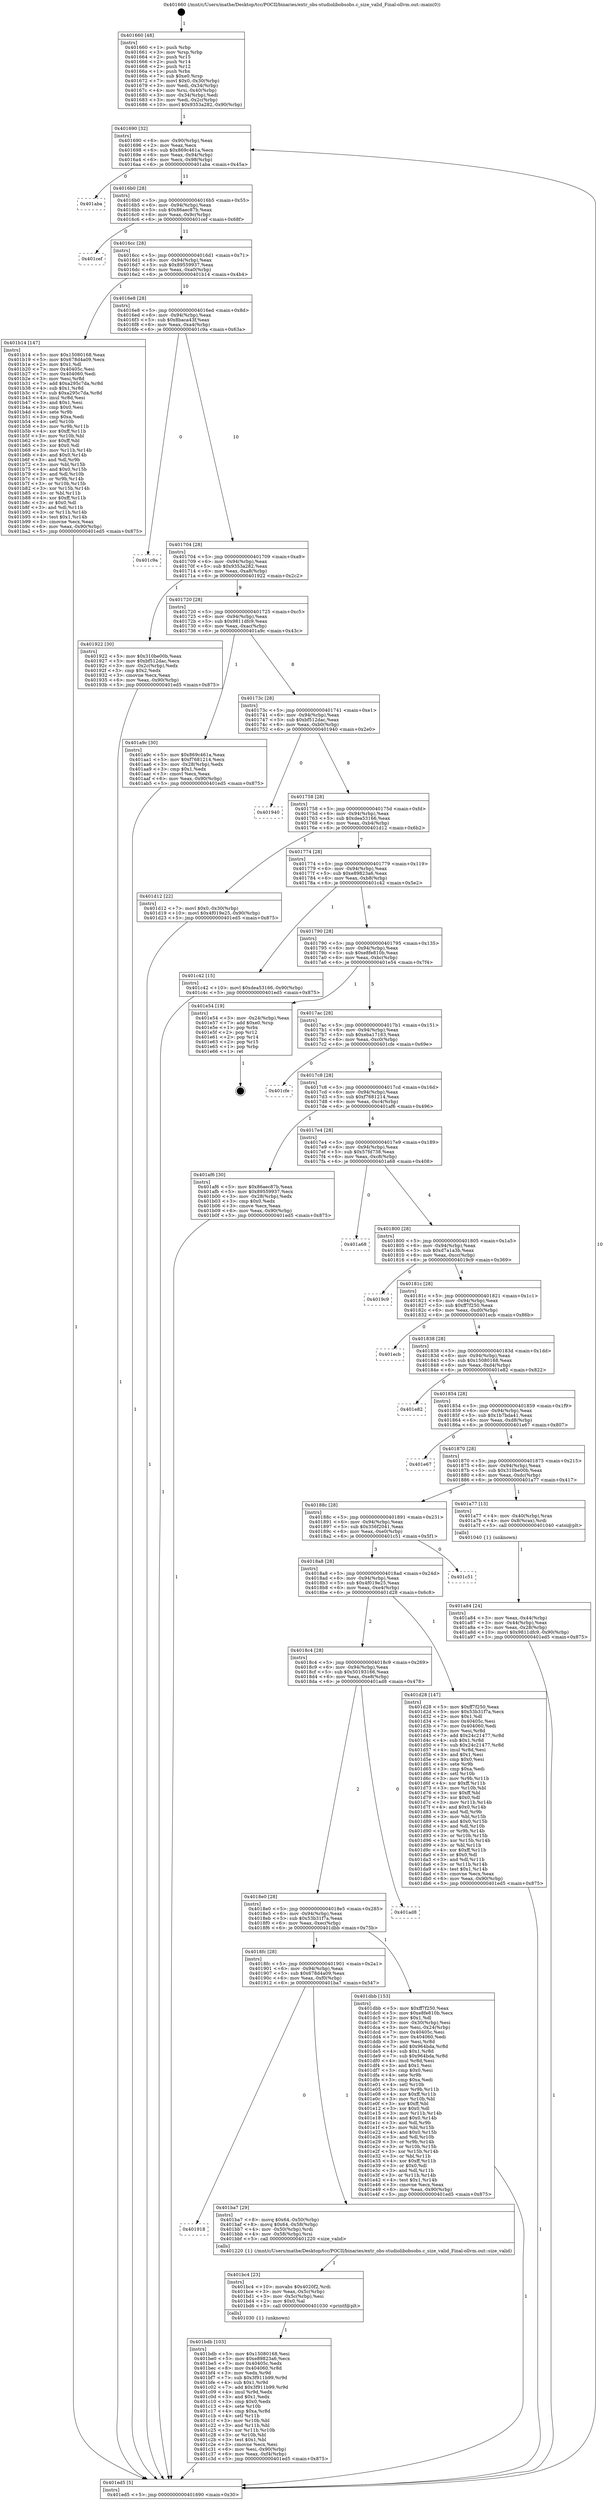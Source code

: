 digraph "0x401660" {
  label = "0x401660 (/mnt/c/Users/mathe/Desktop/tcc/POCII/binaries/extr_obs-studiolibobsobs.c_size_valid_Final-ollvm.out::main(0))"
  labelloc = "t"
  node[shape=record]

  Entry [label="",width=0.3,height=0.3,shape=circle,fillcolor=black,style=filled]
  "0x401690" [label="{
     0x401690 [32]\l
     | [instrs]\l
     &nbsp;&nbsp;0x401690 \<+6\>: mov -0x90(%rbp),%eax\l
     &nbsp;&nbsp;0x401696 \<+2\>: mov %eax,%ecx\l
     &nbsp;&nbsp;0x401698 \<+6\>: sub $0x869c461a,%ecx\l
     &nbsp;&nbsp;0x40169e \<+6\>: mov %eax,-0x94(%rbp)\l
     &nbsp;&nbsp;0x4016a4 \<+6\>: mov %ecx,-0x98(%rbp)\l
     &nbsp;&nbsp;0x4016aa \<+6\>: je 0000000000401aba \<main+0x45a\>\l
  }"]
  "0x401aba" [label="{
     0x401aba\l
  }", style=dashed]
  "0x4016b0" [label="{
     0x4016b0 [28]\l
     | [instrs]\l
     &nbsp;&nbsp;0x4016b0 \<+5\>: jmp 00000000004016b5 \<main+0x55\>\l
     &nbsp;&nbsp;0x4016b5 \<+6\>: mov -0x94(%rbp),%eax\l
     &nbsp;&nbsp;0x4016bb \<+5\>: sub $0x86aec87b,%eax\l
     &nbsp;&nbsp;0x4016c0 \<+6\>: mov %eax,-0x9c(%rbp)\l
     &nbsp;&nbsp;0x4016c6 \<+6\>: je 0000000000401cef \<main+0x68f\>\l
  }"]
  Exit [label="",width=0.3,height=0.3,shape=circle,fillcolor=black,style=filled,peripheries=2]
  "0x401cef" [label="{
     0x401cef\l
  }", style=dashed]
  "0x4016cc" [label="{
     0x4016cc [28]\l
     | [instrs]\l
     &nbsp;&nbsp;0x4016cc \<+5\>: jmp 00000000004016d1 \<main+0x71\>\l
     &nbsp;&nbsp;0x4016d1 \<+6\>: mov -0x94(%rbp),%eax\l
     &nbsp;&nbsp;0x4016d7 \<+5\>: sub $0x89559937,%eax\l
     &nbsp;&nbsp;0x4016dc \<+6\>: mov %eax,-0xa0(%rbp)\l
     &nbsp;&nbsp;0x4016e2 \<+6\>: je 0000000000401b14 \<main+0x4b4\>\l
  }"]
  "0x401bdb" [label="{
     0x401bdb [103]\l
     | [instrs]\l
     &nbsp;&nbsp;0x401bdb \<+5\>: mov $0x15080168,%esi\l
     &nbsp;&nbsp;0x401be0 \<+5\>: mov $0xe89823a6,%ecx\l
     &nbsp;&nbsp;0x401be5 \<+7\>: mov 0x40405c,%edx\l
     &nbsp;&nbsp;0x401bec \<+8\>: mov 0x404060,%r8d\l
     &nbsp;&nbsp;0x401bf4 \<+3\>: mov %edx,%r9d\l
     &nbsp;&nbsp;0x401bf7 \<+7\>: sub $0x3f911b99,%r9d\l
     &nbsp;&nbsp;0x401bfe \<+4\>: sub $0x1,%r9d\l
     &nbsp;&nbsp;0x401c02 \<+7\>: add $0x3f911b99,%r9d\l
     &nbsp;&nbsp;0x401c09 \<+4\>: imul %r9d,%edx\l
     &nbsp;&nbsp;0x401c0d \<+3\>: and $0x1,%edx\l
     &nbsp;&nbsp;0x401c10 \<+3\>: cmp $0x0,%edx\l
     &nbsp;&nbsp;0x401c13 \<+4\>: sete %r10b\l
     &nbsp;&nbsp;0x401c17 \<+4\>: cmp $0xa,%r8d\l
     &nbsp;&nbsp;0x401c1b \<+4\>: setl %r11b\l
     &nbsp;&nbsp;0x401c1f \<+3\>: mov %r10b,%bl\l
     &nbsp;&nbsp;0x401c22 \<+3\>: and %r11b,%bl\l
     &nbsp;&nbsp;0x401c25 \<+3\>: xor %r11b,%r10b\l
     &nbsp;&nbsp;0x401c28 \<+3\>: or %r10b,%bl\l
     &nbsp;&nbsp;0x401c2b \<+3\>: test $0x1,%bl\l
     &nbsp;&nbsp;0x401c2e \<+3\>: cmovne %ecx,%esi\l
     &nbsp;&nbsp;0x401c31 \<+6\>: mov %esi,-0x90(%rbp)\l
     &nbsp;&nbsp;0x401c37 \<+6\>: mov %eax,-0xf4(%rbp)\l
     &nbsp;&nbsp;0x401c3d \<+5\>: jmp 0000000000401ed5 \<main+0x875\>\l
  }"]
  "0x401b14" [label="{
     0x401b14 [147]\l
     | [instrs]\l
     &nbsp;&nbsp;0x401b14 \<+5\>: mov $0x15080168,%eax\l
     &nbsp;&nbsp;0x401b19 \<+5\>: mov $0x678d4a09,%ecx\l
     &nbsp;&nbsp;0x401b1e \<+2\>: mov $0x1,%dl\l
     &nbsp;&nbsp;0x401b20 \<+7\>: mov 0x40405c,%esi\l
     &nbsp;&nbsp;0x401b27 \<+7\>: mov 0x404060,%edi\l
     &nbsp;&nbsp;0x401b2e \<+3\>: mov %esi,%r8d\l
     &nbsp;&nbsp;0x401b31 \<+7\>: add $0xa295c7da,%r8d\l
     &nbsp;&nbsp;0x401b38 \<+4\>: sub $0x1,%r8d\l
     &nbsp;&nbsp;0x401b3c \<+7\>: sub $0xa295c7da,%r8d\l
     &nbsp;&nbsp;0x401b43 \<+4\>: imul %r8d,%esi\l
     &nbsp;&nbsp;0x401b47 \<+3\>: and $0x1,%esi\l
     &nbsp;&nbsp;0x401b4a \<+3\>: cmp $0x0,%esi\l
     &nbsp;&nbsp;0x401b4d \<+4\>: sete %r9b\l
     &nbsp;&nbsp;0x401b51 \<+3\>: cmp $0xa,%edi\l
     &nbsp;&nbsp;0x401b54 \<+4\>: setl %r10b\l
     &nbsp;&nbsp;0x401b58 \<+3\>: mov %r9b,%r11b\l
     &nbsp;&nbsp;0x401b5b \<+4\>: xor $0xff,%r11b\l
     &nbsp;&nbsp;0x401b5f \<+3\>: mov %r10b,%bl\l
     &nbsp;&nbsp;0x401b62 \<+3\>: xor $0xff,%bl\l
     &nbsp;&nbsp;0x401b65 \<+3\>: xor $0x0,%dl\l
     &nbsp;&nbsp;0x401b68 \<+3\>: mov %r11b,%r14b\l
     &nbsp;&nbsp;0x401b6b \<+4\>: and $0x0,%r14b\l
     &nbsp;&nbsp;0x401b6f \<+3\>: and %dl,%r9b\l
     &nbsp;&nbsp;0x401b72 \<+3\>: mov %bl,%r15b\l
     &nbsp;&nbsp;0x401b75 \<+4\>: and $0x0,%r15b\l
     &nbsp;&nbsp;0x401b79 \<+3\>: and %dl,%r10b\l
     &nbsp;&nbsp;0x401b7c \<+3\>: or %r9b,%r14b\l
     &nbsp;&nbsp;0x401b7f \<+3\>: or %r10b,%r15b\l
     &nbsp;&nbsp;0x401b82 \<+3\>: xor %r15b,%r14b\l
     &nbsp;&nbsp;0x401b85 \<+3\>: or %bl,%r11b\l
     &nbsp;&nbsp;0x401b88 \<+4\>: xor $0xff,%r11b\l
     &nbsp;&nbsp;0x401b8c \<+3\>: or $0x0,%dl\l
     &nbsp;&nbsp;0x401b8f \<+3\>: and %dl,%r11b\l
     &nbsp;&nbsp;0x401b92 \<+3\>: or %r11b,%r14b\l
     &nbsp;&nbsp;0x401b95 \<+4\>: test $0x1,%r14b\l
     &nbsp;&nbsp;0x401b99 \<+3\>: cmovne %ecx,%eax\l
     &nbsp;&nbsp;0x401b9c \<+6\>: mov %eax,-0x90(%rbp)\l
     &nbsp;&nbsp;0x401ba2 \<+5\>: jmp 0000000000401ed5 \<main+0x875\>\l
  }"]
  "0x4016e8" [label="{
     0x4016e8 [28]\l
     | [instrs]\l
     &nbsp;&nbsp;0x4016e8 \<+5\>: jmp 00000000004016ed \<main+0x8d\>\l
     &nbsp;&nbsp;0x4016ed \<+6\>: mov -0x94(%rbp),%eax\l
     &nbsp;&nbsp;0x4016f3 \<+5\>: sub $0x8baca43f,%eax\l
     &nbsp;&nbsp;0x4016f8 \<+6\>: mov %eax,-0xa4(%rbp)\l
     &nbsp;&nbsp;0x4016fe \<+6\>: je 0000000000401c9a \<main+0x63a\>\l
  }"]
  "0x401bc4" [label="{
     0x401bc4 [23]\l
     | [instrs]\l
     &nbsp;&nbsp;0x401bc4 \<+10\>: movabs $0x4020f2,%rdi\l
     &nbsp;&nbsp;0x401bce \<+3\>: mov %eax,-0x5c(%rbp)\l
     &nbsp;&nbsp;0x401bd1 \<+3\>: mov -0x5c(%rbp),%esi\l
     &nbsp;&nbsp;0x401bd4 \<+2\>: mov $0x0,%al\l
     &nbsp;&nbsp;0x401bd6 \<+5\>: call 0000000000401030 \<printf@plt\>\l
     | [calls]\l
     &nbsp;&nbsp;0x401030 \{1\} (unknown)\l
  }"]
  "0x401c9a" [label="{
     0x401c9a\l
  }", style=dashed]
  "0x401704" [label="{
     0x401704 [28]\l
     | [instrs]\l
     &nbsp;&nbsp;0x401704 \<+5\>: jmp 0000000000401709 \<main+0xa9\>\l
     &nbsp;&nbsp;0x401709 \<+6\>: mov -0x94(%rbp),%eax\l
     &nbsp;&nbsp;0x40170f \<+5\>: sub $0x9353a282,%eax\l
     &nbsp;&nbsp;0x401714 \<+6\>: mov %eax,-0xa8(%rbp)\l
     &nbsp;&nbsp;0x40171a \<+6\>: je 0000000000401922 \<main+0x2c2\>\l
  }"]
  "0x401918" [label="{
     0x401918\l
  }", style=dashed]
  "0x401922" [label="{
     0x401922 [30]\l
     | [instrs]\l
     &nbsp;&nbsp;0x401922 \<+5\>: mov $0x310be00b,%eax\l
     &nbsp;&nbsp;0x401927 \<+5\>: mov $0xbf512dac,%ecx\l
     &nbsp;&nbsp;0x40192c \<+3\>: mov -0x2c(%rbp),%edx\l
     &nbsp;&nbsp;0x40192f \<+3\>: cmp $0x2,%edx\l
     &nbsp;&nbsp;0x401932 \<+3\>: cmovne %ecx,%eax\l
     &nbsp;&nbsp;0x401935 \<+6\>: mov %eax,-0x90(%rbp)\l
     &nbsp;&nbsp;0x40193b \<+5\>: jmp 0000000000401ed5 \<main+0x875\>\l
  }"]
  "0x401720" [label="{
     0x401720 [28]\l
     | [instrs]\l
     &nbsp;&nbsp;0x401720 \<+5\>: jmp 0000000000401725 \<main+0xc5\>\l
     &nbsp;&nbsp;0x401725 \<+6\>: mov -0x94(%rbp),%eax\l
     &nbsp;&nbsp;0x40172b \<+5\>: sub $0x9811dfc9,%eax\l
     &nbsp;&nbsp;0x401730 \<+6\>: mov %eax,-0xac(%rbp)\l
     &nbsp;&nbsp;0x401736 \<+6\>: je 0000000000401a9c \<main+0x43c\>\l
  }"]
  "0x401ed5" [label="{
     0x401ed5 [5]\l
     | [instrs]\l
     &nbsp;&nbsp;0x401ed5 \<+5\>: jmp 0000000000401690 \<main+0x30\>\l
  }"]
  "0x401660" [label="{
     0x401660 [48]\l
     | [instrs]\l
     &nbsp;&nbsp;0x401660 \<+1\>: push %rbp\l
     &nbsp;&nbsp;0x401661 \<+3\>: mov %rsp,%rbp\l
     &nbsp;&nbsp;0x401664 \<+2\>: push %r15\l
     &nbsp;&nbsp;0x401666 \<+2\>: push %r14\l
     &nbsp;&nbsp;0x401668 \<+2\>: push %r12\l
     &nbsp;&nbsp;0x40166a \<+1\>: push %rbx\l
     &nbsp;&nbsp;0x40166b \<+7\>: sub $0xe0,%rsp\l
     &nbsp;&nbsp;0x401672 \<+7\>: movl $0x0,-0x30(%rbp)\l
     &nbsp;&nbsp;0x401679 \<+3\>: mov %edi,-0x34(%rbp)\l
     &nbsp;&nbsp;0x40167c \<+4\>: mov %rsi,-0x40(%rbp)\l
     &nbsp;&nbsp;0x401680 \<+3\>: mov -0x34(%rbp),%edi\l
     &nbsp;&nbsp;0x401683 \<+3\>: mov %edi,-0x2c(%rbp)\l
     &nbsp;&nbsp;0x401686 \<+10\>: movl $0x9353a282,-0x90(%rbp)\l
  }"]
  "0x401ba7" [label="{
     0x401ba7 [29]\l
     | [instrs]\l
     &nbsp;&nbsp;0x401ba7 \<+8\>: movq $0x64,-0x50(%rbp)\l
     &nbsp;&nbsp;0x401baf \<+8\>: movq $0x64,-0x58(%rbp)\l
     &nbsp;&nbsp;0x401bb7 \<+4\>: mov -0x50(%rbp),%rdi\l
     &nbsp;&nbsp;0x401bbb \<+4\>: mov -0x58(%rbp),%rsi\l
     &nbsp;&nbsp;0x401bbf \<+5\>: call 0000000000401220 \<size_valid\>\l
     | [calls]\l
     &nbsp;&nbsp;0x401220 \{1\} (/mnt/c/Users/mathe/Desktop/tcc/POCII/binaries/extr_obs-studiolibobsobs.c_size_valid_Final-ollvm.out::size_valid)\l
  }"]
  "0x401a9c" [label="{
     0x401a9c [30]\l
     | [instrs]\l
     &nbsp;&nbsp;0x401a9c \<+5\>: mov $0x869c461a,%eax\l
     &nbsp;&nbsp;0x401aa1 \<+5\>: mov $0xf7681214,%ecx\l
     &nbsp;&nbsp;0x401aa6 \<+3\>: mov -0x28(%rbp),%edx\l
     &nbsp;&nbsp;0x401aa9 \<+3\>: cmp $0x1,%edx\l
     &nbsp;&nbsp;0x401aac \<+3\>: cmovl %ecx,%eax\l
     &nbsp;&nbsp;0x401aaf \<+6\>: mov %eax,-0x90(%rbp)\l
     &nbsp;&nbsp;0x401ab5 \<+5\>: jmp 0000000000401ed5 \<main+0x875\>\l
  }"]
  "0x40173c" [label="{
     0x40173c [28]\l
     | [instrs]\l
     &nbsp;&nbsp;0x40173c \<+5\>: jmp 0000000000401741 \<main+0xe1\>\l
     &nbsp;&nbsp;0x401741 \<+6\>: mov -0x94(%rbp),%eax\l
     &nbsp;&nbsp;0x401747 \<+5\>: sub $0xbf512dac,%eax\l
     &nbsp;&nbsp;0x40174c \<+6\>: mov %eax,-0xb0(%rbp)\l
     &nbsp;&nbsp;0x401752 \<+6\>: je 0000000000401940 \<main+0x2e0\>\l
  }"]
  "0x4018fc" [label="{
     0x4018fc [28]\l
     | [instrs]\l
     &nbsp;&nbsp;0x4018fc \<+5\>: jmp 0000000000401901 \<main+0x2a1\>\l
     &nbsp;&nbsp;0x401901 \<+6\>: mov -0x94(%rbp),%eax\l
     &nbsp;&nbsp;0x401907 \<+5\>: sub $0x678d4a09,%eax\l
     &nbsp;&nbsp;0x40190c \<+6\>: mov %eax,-0xf0(%rbp)\l
     &nbsp;&nbsp;0x401912 \<+6\>: je 0000000000401ba7 \<main+0x547\>\l
  }"]
  "0x401940" [label="{
     0x401940\l
  }", style=dashed]
  "0x401758" [label="{
     0x401758 [28]\l
     | [instrs]\l
     &nbsp;&nbsp;0x401758 \<+5\>: jmp 000000000040175d \<main+0xfd\>\l
     &nbsp;&nbsp;0x40175d \<+6\>: mov -0x94(%rbp),%eax\l
     &nbsp;&nbsp;0x401763 \<+5\>: sub $0xdea53166,%eax\l
     &nbsp;&nbsp;0x401768 \<+6\>: mov %eax,-0xb4(%rbp)\l
     &nbsp;&nbsp;0x40176e \<+6\>: je 0000000000401d12 \<main+0x6b2\>\l
  }"]
  "0x401dbb" [label="{
     0x401dbb [153]\l
     | [instrs]\l
     &nbsp;&nbsp;0x401dbb \<+5\>: mov $0xff7f250,%eax\l
     &nbsp;&nbsp;0x401dc0 \<+5\>: mov $0xe8fe810b,%ecx\l
     &nbsp;&nbsp;0x401dc5 \<+2\>: mov $0x1,%dl\l
     &nbsp;&nbsp;0x401dc7 \<+3\>: mov -0x30(%rbp),%esi\l
     &nbsp;&nbsp;0x401dca \<+3\>: mov %esi,-0x24(%rbp)\l
     &nbsp;&nbsp;0x401dcd \<+7\>: mov 0x40405c,%esi\l
     &nbsp;&nbsp;0x401dd4 \<+7\>: mov 0x404060,%edi\l
     &nbsp;&nbsp;0x401ddb \<+3\>: mov %esi,%r8d\l
     &nbsp;&nbsp;0x401dde \<+7\>: add $0x964bda,%r8d\l
     &nbsp;&nbsp;0x401de5 \<+4\>: sub $0x1,%r8d\l
     &nbsp;&nbsp;0x401de9 \<+7\>: sub $0x964bda,%r8d\l
     &nbsp;&nbsp;0x401df0 \<+4\>: imul %r8d,%esi\l
     &nbsp;&nbsp;0x401df4 \<+3\>: and $0x1,%esi\l
     &nbsp;&nbsp;0x401df7 \<+3\>: cmp $0x0,%esi\l
     &nbsp;&nbsp;0x401dfa \<+4\>: sete %r9b\l
     &nbsp;&nbsp;0x401dfe \<+3\>: cmp $0xa,%edi\l
     &nbsp;&nbsp;0x401e01 \<+4\>: setl %r10b\l
     &nbsp;&nbsp;0x401e05 \<+3\>: mov %r9b,%r11b\l
     &nbsp;&nbsp;0x401e08 \<+4\>: xor $0xff,%r11b\l
     &nbsp;&nbsp;0x401e0c \<+3\>: mov %r10b,%bl\l
     &nbsp;&nbsp;0x401e0f \<+3\>: xor $0xff,%bl\l
     &nbsp;&nbsp;0x401e12 \<+3\>: xor $0x0,%dl\l
     &nbsp;&nbsp;0x401e15 \<+3\>: mov %r11b,%r14b\l
     &nbsp;&nbsp;0x401e18 \<+4\>: and $0x0,%r14b\l
     &nbsp;&nbsp;0x401e1c \<+3\>: and %dl,%r9b\l
     &nbsp;&nbsp;0x401e1f \<+3\>: mov %bl,%r15b\l
     &nbsp;&nbsp;0x401e22 \<+4\>: and $0x0,%r15b\l
     &nbsp;&nbsp;0x401e26 \<+3\>: and %dl,%r10b\l
     &nbsp;&nbsp;0x401e29 \<+3\>: or %r9b,%r14b\l
     &nbsp;&nbsp;0x401e2c \<+3\>: or %r10b,%r15b\l
     &nbsp;&nbsp;0x401e2f \<+3\>: xor %r15b,%r14b\l
     &nbsp;&nbsp;0x401e32 \<+3\>: or %bl,%r11b\l
     &nbsp;&nbsp;0x401e35 \<+4\>: xor $0xff,%r11b\l
     &nbsp;&nbsp;0x401e39 \<+3\>: or $0x0,%dl\l
     &nbsp;&nbsp;0x401e3c \<+3\>: and %dl,%r11b\l
     &nbsp;&nbsp;0x401e3f \<+3\>: or %r11b,%r14b\l
     &nbsp;&nbsp;0x401e42 \<+4\>: test $0x1,%r14b\l
     &nbsp;&nbsp;0x401e46 \<+3\>: cmovne %ecx,%eax\l
     &nbsp;&nbsp;0x401e49 \<+6\>: mov %eax,-0x90(%rbp)\l
     &nbsp;&nbsp;0x401e4f \<+5\>: jmp 0000000000401ed5 \<main+0x875\>\l
  }"]
  "0x401d12" [label="{
     0x401d12 [22]\l
     | [instrs]\l
     &nbsp;&nbsp;0x401d12 \<+7\>: movl $0x0,-0x30(%rbp)\l
     &nbsp;&nbsp;0x401d19 \<+10\>: movl $0x4f019e25,-0x90(%rbp)\l
     &nbsp;&nbsp;0x401d23 \<+5\>: jmp 0000000000401ed5 \<main+0x875\>\l
  }"]
  "0x401774" [label="{
     0x401774 [28]\l
     | [instrs]\l
     &nbsp;&nbsp;0x401774 \<+5\>: jmp 0000000000401779 \<main+0x119\>\l
     &nbsp;&nbsp;0x401779 \<+6\>: mov -0x94(%rbp),%eax\l
     &nbsp;&nbsp;0x40177f \<+5\>: sub $0xe89823a6,%eax\l
     &nbsp;&nbsp;0x401784 \<+6\>: mov %eax,-0xb8(%rbp)\l
     &nbsp;&nbsp;0x40178a \<+6\>: je 0000000000401c42 \<main+0x5e2\>\l
  }"]
  "0x4018e0" [label="{
     0x4018e0 [28]\l
     | [instrs]\l
     &nbsp;&nbsp;0x4018e0 \<+5\>: jmp 00000000004018e5 \<main+0x285\>\l
     &nbsp;&nbsp;0x4018e5 \<+6\>: mov -0x94(%rbp),%eax\l
     &nbsp;&nbsp;0x4018eb \<+5\>: sub $0x53b31f7a,%eax\l
     &nbsp;&nbsp;0x4018f0 \<+6\>: mov %eax,-0xec(%rbp)\l
     &nbsp;&nbsp;0x4018f6 \<+6\>: je 0000000000401dbb \<main+0x75b\>\l
  }"]
  "0x401c42" [label="{
     0x401c42 [15]\l
     | [instrs]\l
     &nbsp;&nbsp;0x401c42 \<+10\>: movl $0xdea53166,-0x90(%rbp)\l
     &nbsp;&nbsp;0x401c4c \<+5\>: jmp 0000000000401ed5 \<main+0x875\>\l
  }"]
  "0x401790" [label="{
     0x401790 [28]\l
     | [instrs]\l
     &nbsp;&nbsp;0x401790 \<+5\>: jmp 0000000000401795 \<main+0x135\>\l
     &nbsp;&nbsp;0x401795 \<+6\>: mov -0x94(%rbp),%eax\l
     &nbsp;&nbsp;0x40179b \<+5\>: sub $0xe8fe810b,%eax\l
     &nbsp;&nbsp;0x4017a0 \<+6\>: mov %eax,-0xbc(%rbp)\l
     &nbsp;&nbsp;0x4017a6 \<+6\>: je 0000000000401e54 \<main+0x7f4\>\l
  }"]
  "0x401ad8" [label="{
     0x401ad8\l
  }", style=dashed]
  "0x401e54" [label="{
     0x401e54 [19]\l
     | [instrs]\l
     &nbsp;&nbsp;0x401e54 \<+3\>: mov -0x24(%rbp),%eax\l
     &nbsp;&nbsp;0x401e57 \<+7\>: add $0xe0,%rsp\l
     &nbsp;&nbsp;0x401e5e \<+1\>: pop %rbx\l
     &nbsp;&nbsp;0x401e5f \<+2\>: pop %r12\l
     &nbsp;&nbsp;0x401e61 \<+2\>: pop %r14\l
     &nbsp;&nbsp;0x401e63 \<+2\>: pop %r15\l
     &nbsp;&nbsp;0x401e65 \<+1\>: pop %rbp\l
     &nbsp;&nbsp;0x401e66 \<+1\>: ret\l
  }"]
  "0x4017ac" [label="{
     0x4017ac [28]\l
     | [instrs]\l
     &nbsp;&nbsp;0x4017ac \<+5\>: jmp 00000000004017b1 \<main+0x151\>\l
     &nbsp;&nbsp;0x4017b1 \<+6\>: mov -0x94(%rbp),%eax\l
     &nbsp;&nbsp;0x4017b7 \<+5\>: sub $0xeba17163,%eax\l
     &nbsp;&nbsp;0x4017bc \<+6\>: mov %eax,-0xc0(%rbp)\l
     &nbsp;&nbsp;0x4017c2 \<+6\>: je 0000000000401cfe \<main+0x69e\>\l
  }"]
  "0x4018c4" [label="{
     0x4018c4 [28]\l
     | [instrs]\l
     &nbsp;&nbsp;0x4018c4 \<+5\>: jmp 00000000004018c9 \<main+0x269\>\l
     &nbsp;&nbsp;0x4018c9 \<+6\>: mov -0x94(%rbp),%eax\l
     &nbsp;&nbsp;0x4018cf \<+5\>: sub $0x50193166,%eax\l
     &nbsp;&nbsp;0x4018d4 \<+6\>: mov %eax,-0xe8(%rbp)\l
     &nbsp;&nbsp;0x4018da \<+6\>: je 0000000000401ad8 \<main+0x478\>\l
  }"]
  "0x401cfe" [label="{
     0x401cfe\l
  }", style=dashed]
  "0x4017c8" [label="{
     0x4017c8 [28]\l
     | [instrs]\l
     &nbsp;&nbsp;0x4017c8 \<+5\>: jmp 00000000004017cd \<main+0x16d\>\l
     &nbsp;&nbsp;0x4017cd \<+6\>: mov -0x94(%rbp),%eax\l
     &nbsp;&nbsp;0x4017d3 \<+5\>: sub $0xf7681214,%eax\l
     &nbsp;&nbsp;0x4017d8 \<+6\>: mov %eax,-0xc4(%rbp)\l
     &nbsp;&nbsp;0x4017de \<+6\>: je 0000000000401af6 \<main+0x496\>\l
  }"]
  "0x401d28" [label="{
     0x401d28 [147]\l
     | [instrs]\l
     &nbsp;&nbsp;0x401d28 \<+5\>: mov $0xff7f250,%eax\l
     &nbsp;&nbsp;0x401d2d \<+5\>: mov $0x53b31f7a,%ecx\l
     &nbsp;&nbsp;0x401d32 \<+2\>: mov $0x1,%dl\l
     &nbsp;&nbsp;0x401d34 \<+7\>: mov 0x40405c,%esi\l
     &nbsp;&nbsp;0x401d3b \<+7\>: mov 0x404060,%edi\l
     &nbsp;&nbsp;0x401d42 \<+3\>: mov %esi,%r8d\l
     &nbsp;&nbsp;0x401d45 \<+7\>: add $0x24c21477,%r8d\l
     &nbsp;&nbsp;0x401d4c \<+4\>: sub $0x1,%r8d\l
     &nbsp;&nbsp;0x401d50 \<+7\>: sub $0x24c21477,%r8d\l
     &nbsp;&nbsp;0x401d57 \<+4\>: imul %r8d,%esi\l
     &nbsp;&nbsp;0x401d5b \<+3\>: and $0x1,%esi\l
     &nbsp;&nbsp;0x401d5e \<+3\>: cmp $0x0,%esi\l
     &nbsp;&nbsp;0x401d61 \<+4\>: sete %r9b\l
     &nbsp;&nbsp;0x401d65 \<+3\>: cmp $0xa,%edi\l
     &nbsp;&nbsp;0x401d68 \<+4\>: setl %r10b\l
     &nbsp;&nbsp;0x401d6c \<+3\>: mov %r9b,%r11b\l
     &nbsp;&nbsp;0x401d6f \<+4\>: xor $0xff,%r11b\l
     &nbsp;&nbsp;0x401d73 \<+3\>: mov %r10b,%bl\l
     &nbsp;&nbsp;0x401d76 \<+3\>: xor $0xff,%bl\l
     &nbsp;&nbsp;0x401d79 \<+3\>: xor $0x0,%dl\l
     &nbsp;&nbsp;0x401d7c \<+3\>: mov %r11b,%r14b\l
     &nbsp;&nbsp;0x401d7f \<+4\>: and $0x0,%r14b\l
     &nbsp;&nbsp;0x401d83 \<+3\>: and %dl,%r9b\l
     &nbsp;&nbsp;0x401d86 \<+3\>: mov %bl,%r15b\l
     &nbsp;&nbsp;0x401d89 \<+4\>: and $0x0,%r15b\l
     &nbsp;&nbsp;0x401d8d \<+3\>: and %dl,%r10b\l
     &nbsp;&nbsp;0x401d90 \<+3\>: or %r9b,%r14b\l
     &nbsp;&nbsp;0x401d93 \<+3\>: or %r10b,%r15b\l
     &nbsp;&nbsp;0x401d96 \<+3\>: xor %r15b,%r14b\l
     &nbsp;&nbsp;0x401d99 \<+3\>: or %bl,%r11b\l
     &nbsp;&nbsp;0x401d9c \<+4\>: xor $0xff,%r11b\l
     &nbsp;&nbsp;0x401da0 \<+3\>: or $0x0,%dl\l
     &nbsp;&nbsp;0x401da3 \<+3\>: and %dl,%r11b\l
     &nbsp;&nbsp;0x401da6 \<+3\>: or %r11b,%r14b\l
     &nbsp;&nbsp;0x401da9 \<+4\>: test $0x1,%r14b\l
     &nbsp;&nbsp;0x401dad \<+3\>: cmovne %ecx,%eax\l
     &nbsp;&nbsp;0x401db0 \<+6\>: mov %eax,-0x90(%rbp)\l
     &nbsp;&nbsp;0x401db6 \<+5\>: jmp 0000000000401ed5 \<main+0x875\>\l
  }"]
  "0x401af6" [label="{
     0x401af6 [30]\l
     | [instrs]\l
     &nbsp;&nbsp;0x401af6 \<+5\>: mov $0x86aec87b,%eax\l
     &nbsp;&nbsp;0x401afb \<+5\>: mov $0x89559937,%ecx\l
     &nbsp;&nbsp;0x401b00 \<+3\>: mov -0x28(%rbp),%edx\l
     &nbsp;&nbsp;0x401b03 \<+3\>: cmp $0x0,%edx\l
     &nbsp;&nbsp;0x401b06 \<+3\>: cmove %ecx,%eax\l
     &nbsp;&nbsp;0x401b09 \<+6\>: mov %eax,-0x90(%rbp)\l
     &nbsp;&nbsp;0x401b0f \<+5\>: jmp 0000000000401ed5 \<main+0x875\>\l
  }"]
  "0x4017e4" [label="{
     0x4017e4 [28]\l
     | [instrs]\l
     &nbsp;&nbsp;0x4017e4 \<+5\>: jmp 00000000004017e9 \<main+0x189\>\l
     &nbsp;&nbsp;0x4017e9 \<+6\>: mov -0x94(%rbp),%eax\l
     &nbsp;&nbsp;0x4017ef \<+5\>: sub $0x57fd738,%eax\l
     &nbsp;&nbsp;0x4017f4 \<+6\>: mov %eax,-0xc8(%rbp)\l
     &nbsp;&nbsp;0x4017fa \<+6\>: je 0000000000401a68 \<main+0x408\>\l
  }"]
  "0x4018a8" [label="{
     0x4018a8 [28]\l
     | [instrs]\l
     &nbsp;&nbsp;0x4018a8 \<+5\>: jmp 00000000004018ad \<main+0x24d\>\l
     &nbsp;&nbsp;0x4018ad \<+6\>: mov -0x94(%rbp),%eax\l
     &nbsp;&nbsp;0x4018b3 \<+5\>: sub $0x4f019e25,%eax\l
     &nbsp;&nbsp;0x4018b8 \<+6\>: mov %eax,-0xe4(%rbp)\l
     &nbsp;&nbsp;0x4018be \<+6\>: je 0000000000401d28 \<main+0x6c8\>\l
  }"]
  "0x401a68" [label="{
     0x401a68\l
  }", style=dashed]
  "0x401800" [label="{
     0x401800 [28]\l
     | [instrs]\l
     &nbsp;&nbsp;0x401800 \<+5\>: jmp 0000000000401805 \<main+0x1a5\>\l
     &nbsp;&nbsp;0x401805 \<+6\>: mov -0x94(%rbp),%eax\l
     &nbsp;&nbsp;0x40180b \<+5\>: sub $0xd7a1a3b,%eax\l
     &nbsp;&nbsp;0x401810 \<+6\>: mov %eax,-0xcc(%rbp)\l
     &nbsp;&nbsp;0x401816 \<+6\>: je 00000000004019c9 \<main+0x369\>\l
  }"]
  "0x401c51" [label="{
     0x401c51\l
  }", style=dashed]
  "0x4019c9" [label="{
     0x4019c9\l
  }", style=dashed]
  "0x40181c" [label="{
     0x40181c [28]\l
     | [instrs]\l
     &nbsp;&nbsp;0x40181c \<+5\>: jmp 0000000000401821 \<main+0x1c1\>\l
     &nbsp;&nbsp;0x401821 \<+6\>: mov -0x94(%rbp),%eax\l
     &nbsp;&nbsp;0x401827 \<+5\>: sub $0xff7f250,%eax\l
     &nbsp;&nbsp;0x40182c \<+6\>: mov %eax,-0xd0(%rbp)\l
     &nbsp;&nbsp;0x401832 \<+6\>: je 0000000000401ecb \<main+0x86b\>\l
  }"]
  "0x401a84" [label="{
     0x401a84 [24]\l
     | [instrs]\l
     &nbsp;&nbsp;0x401a84 \<+3\>: mov %eax,-0x44(%rbp)\l
     &nbsp;&nbsp;0x401a87 \<+3\>: mov -0x44(%rbp),%eax\l
     &nbsp;&nbsp;0x401a8a \<+3\>: mov %eax,-0x28(%rbp)\l
     &nbsp;&nbsp;0x401a8d \<+10\>: movl $0x9811dfc9,-0x90(%rbp)\l
     &nbsp;&nbsp;0x401a97 \<+5\>: jmp 0000000000401ed5 \<main+0x875\>\l
  }"]
  "0x401ecb" [label="{
     0x401ecb\l
  }", style=dashed]
  "0x401838" [label="{
     0x401838 [28]\l
     | [instrs]\l
     &nbsp;&nbsp;0x401838 \<+5\>: jmp 000000000040183d \<main+0x1dd\>\l
     &nbsp;&nbsp;0x40183d \<+6\>: mov -0x94(%rbp),%eax\l
     &nbsp;&nbsp;0x401843 \<+5\>: sub $0x15080168,%eax\l
     &nbsp;&nbsp;0x401848 \<+6\>: mov %eax,-0xd4(%rbp)\l
     &nbsp;&nbsp;0x40184e \<+6\>: je 0000000000401e82 \<main+0x822\>\l
  }"]
  "0x40188c" [label="{
     0x40188c [28]\l
     | [instrs]\l
     &nbsp;&nbsp;0x40188c \<+5\>: jmp 0000000000401891 \<main+0x231\>\l
     &nbsp;&nbsp;0x401891 \<+6\>: mov -0x94(%rbp),%eax\l
     &nbsp;&nbsp;0x401897 \<+5\>: sub $0x356f2041,%eax\l
     &nbsp;&nbsp;0x40189c \<+6\>: mov %eax,-0xe0(%rbp)\l
     &nbsp;&nbsp;0x4018a2 \<+6\>: je 0000000000401c51 \<main+0x5f1\>\l
  }"]
  "0x401e82" [label="{
     0x401e82\l
  }", style=dashed]
  "0x401854" [label="{
     0x401854 [28]\l
     | [instrs]\l
     &nbsp;&nbsp;0x401854 \<+5\>: jmp 0000000000401859 \<main+0x1f9\>\l
     &nbsp;&nbsp;0x401859 \<+6\>: mov -0x94(%rbp),%eax\l
     &nbsp;&nbsp;0x40185f \<+5\>: sub $0x1b7bda41,%eax\l
     &nbsp;&nbsp;0x401864 \<+6\>: mov %eax,-0xd8(%rbp)\l
     &nbsp;&nbsp;0x40186a \<+6\>: je 0000000000401e67 \<main+0x807\>\l
  }"]
  "0x401a77" [label="{
     0x401a77 [13]\l
     | [instrs]\l
     &nbsp;&nbsp;0x401a77 \<+4\>: mov -0x40(%rbp),%rax\l
     &nbsp;&nbsp;0x401a7b \<+4\>: mov 0x8(%rax),%rdi\l
     &nbsp;&nbsp;0x401a7f \<+5\>: call 0000000000401040 \<atoi@plt\>\l
     | [calls]\l
     &nbsp;&nbsp;0x401040 \{1\} (unknown)\l
  }"]
  "0x401e67" [label="{
     0x401e67\l
  }", style=dashed]
  "0x401870" [label="{
     0x401870 [28]\l
     | [instrs]\l
     &nbsp;&nbsp;0x401870 \<+5\>: jmp 0000000000401875 \<main+0x215\>\l
     &nbsp;&nbsp;0x401875 \<+6\>: mov -0x94(%rbp),%eax\l
     &nbsp;&nbsp;0x40187b \<+5\>: sub $0x310be00b,%eax\l
     &nbsp;&nbsp;0x401880 \<+6\>: mov %eax,-0xdc(%rbp)\l
     &nbsp;&nbsp;0x401886 \<+6\>: je 0000000000401a77 \<main+0x417\>\l
  }"]
  Entry -> "0x401660" [label=" 1"]
  "0x401690" -> "0x401aba" [label=" 0"]
  "0x401690" -> "0x4016b0" [label=" 11"]
  "0x401e54" -> Exit [label=" 1"]
  "0x4016b0" -> "0x401cef" [label=" 0"]
  "0x4016b0" -> "0x4016cc" [label=" 11"]
  "0x401dbb" -> "0x401ed5" [label=" 1"]
  "0x4016cc" -> "0x401b14" [label=" 1"]
  "0x4016cc" -> "0x4016e8" [label=" 10"]
  "0x401d28" -> "0x401ed5" [label=" 1"]
  "0x4016e8" -> "0x401c9a" [label=" 0"]
  "0x4016e8" -> "0x401704" [label=" 10"]
  "0x401d12" -> "0x401ed5" [label=" 1"]
  "0x401704" -> "0x401922" [label=" 1"]
  "0x401704" -> "0x401720" [label=" 9"]
  "0x401922" -> "0x401ed5" [label=" 1"]
  "0x401660" -> "0x401690" [label=" 1"]
  "0x401ed5" -> "0x401690" [label=" 10"]
  "0x401c42" -> "0x401ed5" [label=" 1"]
  "0x401720" -> "0x401a9c" [label=" 1"]
  "0x401720" -> "0x40173c" [label=" 8"]
  "0x401bdb" -> "0x401ed5" [label=" 1"]
  "0x40173c" -> "0x401940" [label=" 0"]
  "0x40173c" -> "0x401758" [label=" 8"]
  "0x401ba7" -> "0x401bc4" [label=" 1"]
  "0x401758" -> "0x401d12" [label=" 1"]
  "0x401758" -> "0x401774" [label=" 7"]
  "0x4018fc" -> "0x401918" [label=" 0"]
  "0x401774" -> "0x401c42" [label=" 1"]
  "0x401774" -> "0x401790" [label=" 6"]
  "0x401bc4" -> "0x401bdb" [label=" 1"]
  "0x401790" -> "0x401e54" [label=" 1"]
  "0x401790" -> "0x4017ac" [label=" 5"]
  "0x4018e0" -> "0x4018fc" [label=" 1"]
  "0x4017ac" -> "0x401cfe" [label=" 0"]
  "0x4017ac" -> "0x4017c8" [label=" 5"]
  "0x4018fc" -> "0x401ba7" [label=" 1"]
  "0x4017c8" -> "0x401af6" [label=" 1"]
  "0x4017c8" -> "0x4017e4" [label=" 4"]
  "0x4018c4" -> "0x4018e0" [label=" 2"]
  "0x4017e4" -> "0x401a68" [label=" 0"]
  "0x4017e4" -> "0x401800" [label=" 4"]
  "0x4018e0" -> "0x401dbb" [label=" 1"]
  "0x401800" -> "0x4019c9" [label=" 0"]
  "0x401800" -> "0x40181c" [label=" 4"]
  "0x4018a8" -> "0x4018c4" [label=" 2"]
  "0x40181c" -> "0x401ecb" [label=" 0"]
  "0x40181c" -> "0x401838" [label=" 4"]
  "0x4018c4" -> "0x401ad8" [label=" 0"]
  "0x401838" -> "0x401e82" [label=" 0"]
  "0x401838" -> "0x401854" [label=" 4"]
  "0x40188c" -> "0x4018a8" [label=" 3"]
  "0x401854" -> "0x401e67" [label=" 0"]
  "0x401854" -> "0x401870" [label=" 4"]
  "0x40188c" -> "0x401c51" [label=" 0"]
  "0x401870" -> "0x401a77" [label=" 1"]
  "0x401870" -> "0x40188c" [label=" 3"]
  "0x401a77" -> "0x401a84" [label=" 1"]
  "0x401a84" -> "0x401ed5" [label=" 1"]
  "0x401a9c" -> "0x401ed5" [label=" 1"]
  "0x401af6" -> "0x401ed5" [label=" 1"]
  "0x401b14" -> "0x401ed5" [label=" 1"]
  "0x4018a8" -> "0x401d28" [label=" 1"]
}
